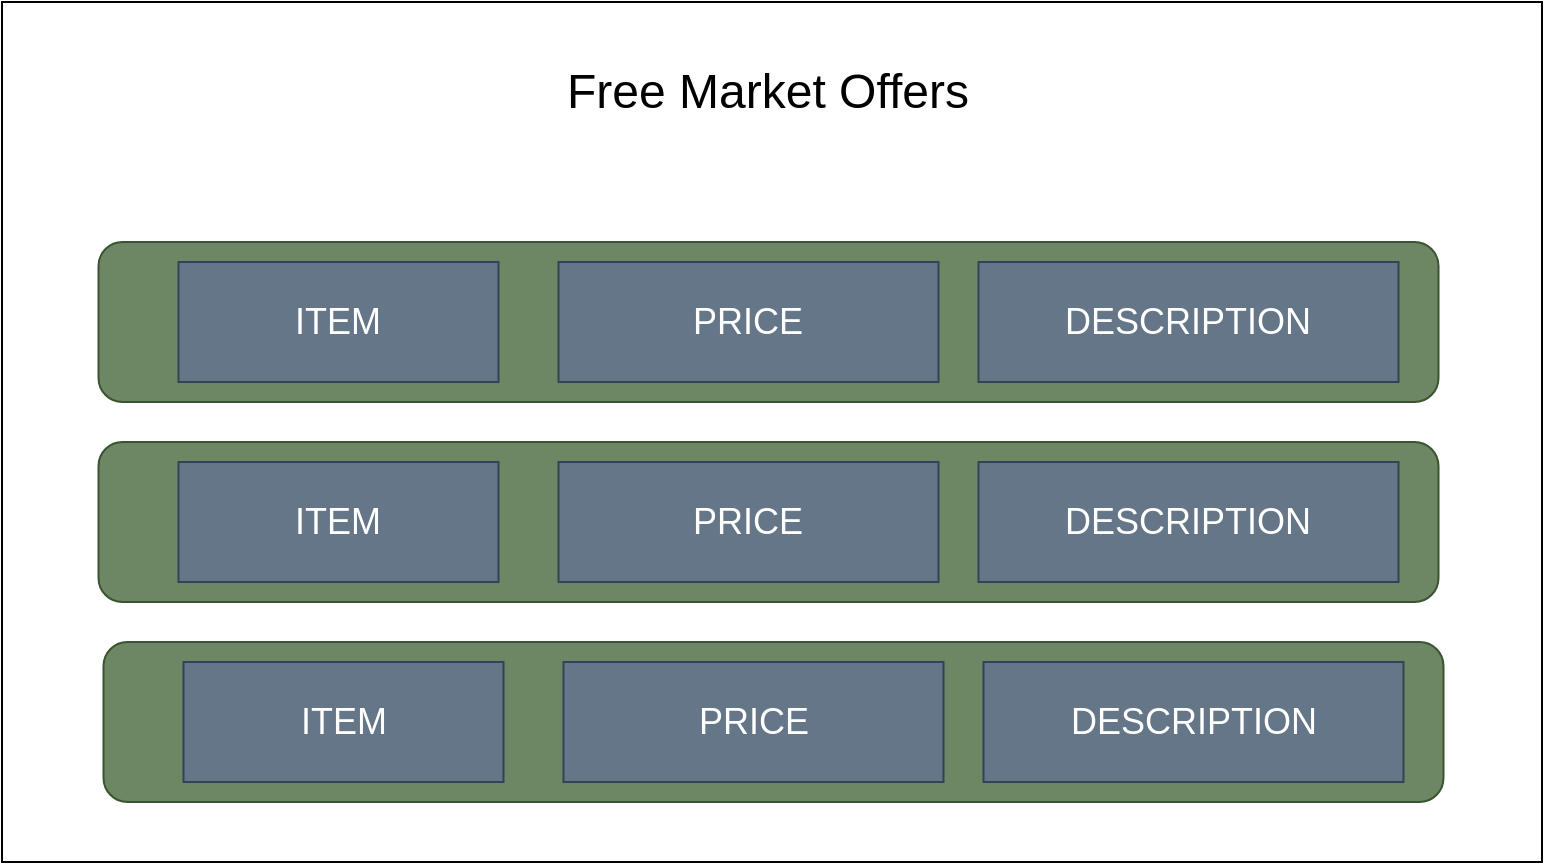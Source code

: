<mxfile>
    <diagram id="RjoTIrvvtPjA3gkt8URY" name="Page-1">
        <mxGraphModel dx="438" dy="771" grid="1" gridSize="10" guides="1" tooltips="1" connect="1" arrows="1" fold="1" page="1" pageScale="1" pageWidth="850" pageHeight="1100" math="0" shadow="0">
            <root>
                <mxCell id="0"/>
                <mxCell id="1" parent="0"/>
                <mxCell id="2" value="" style="group" vertex="1" connectable="0" parent="1">
                    <mxGeometry x="900" y="130" width="770" height="430" as="geometry"/>
                </mxCell>
                <mxCell id="3" value="" style="whiteSpace=wrap;html=1;" vertex="1" parent="2">
                    <mxGeometry width="770" height="430" as="geometry"/>
                </mxCell>
                <mxCell id="4" value="&lt;font style=&quot;font-size: 24px&quot;&gt;Free Market Offers&lt;/font&gt;" style="text;html=1;strokeColor=none;fillColor=none;align=center;verticalAlign=middle;whiteSpace=wrap;rounded=0;fontSize=18;" vertex="1" parent="2">
                    <mxGeometry x="268.25" y="30" width="230" height="30" as="geometry"/>
                </mxCell>
                <mxCell id="5" value="" style="group" vertex="1" connectable="0" parent="2">
                    <mxGeometry x="48.25" y="120" width="670" height="80" as="geometry"/>
                </mxCell>
                <mxCell id="6" value="" style="rounded=1;whiteSpace=wrap;html=1;fontSize=18;strokeColor=#3A5431;fillColor=#6d8764;fontColor=#ffffff;" vertex="1" parent="5">
                    <mxGeometry width="670" height="80" as="geometry"/>
                </mxCell>
                <mxCell id="7" value="ITEM" style="rounded=0;whiteSpace=wrap;html=1;fontSize=18;strokeColor=#314354;fillColor=#647687;fontColor=#ffffff;" vertex="1" parent="5">
                    <mxGeometry x="40" y="10" width="160" height="60" as="geometry"/>
                </mxCell>
                <mxCell id="8" value="PRICE" style="rounded=0;whiteSpace=wrap;html=1;fontSize=18;strokeColor=#314354;fillColor=#647687;fontColor=#ffffff;" vertex="1" parent="5">
                    <mxGeometry x="230" y="10" width="190" height="60" as="geometry"/>
                </mxCell>
                <mxCell id="9" value="DESCRIPTION" style="rounded=0;whiteSpace=wrap;html=1;fontSize=18;strokeColor=#314354;fillColor=#647687;fontColor=#ffffff;" vertex="1" parent="5">
                    <mxGeometry x="440" y="10" width="210" height="60" as="geometry"/>
                </mxCell>
                <mxCell id="10" value="" style="group" vertex="1" connectable="0" parent="2">
                    <mxGeometry x="48.25" y="220" width="670" height="80" as="geometry"/>
                </mxCell>
                <mxCell id="11" value="" style="rounded=1;whiteSpace=wrap;html=1;fontSize=18;strokeColor=#3A5431;fillColor=#6d8764;fontColor=#ffffff;" vertex="1" parent="10">
                    <mxGeometry width="670" height="80" as="geometry"/>
                </mxCell>
                <mxCell id="12" value="ITEM" style="rounded=0;whiteSpace=wrap;html=1;fontSize=18;strokeColor=#314354;fillColor=#647687;fontColor=#ffffff;" vertex="1" parent="10">
                    <mxGeometry x="40" y="10" width="160" height="60" as="geometry"/>
                </mxCell>
                <mxCell id="13" value="PRICE" style="rounded=0;whiteSpace=wrap;html=1;fontSize=18;strokeColor=#314354;fillColor=#647687;fontColor=#ffffff;" vertex="1" parent="10">
                    <mxGeometry x="230" y="10" width="190" height="60" as="geometry"/>
                </mxCell>
                <mxCell id="14" value="DESCRIPTION" style="rounded=0;whiteSpace=wrap;html=1;fontSize=18;strokeColor=#314354;fillColor=#647687;fontColor=#ffffff;" vertex="1" parent="10">
                    <mxGeometry x="440" y="10" width="210" height="60" as="geometry"/>
                </mxCell>
                <mxCell id="15" value="" style="group" vertex="1" connectable="0" parent="2">
                    <mxGeometry x="50.75" y="320" width="670" height="80" as="geometry"/>
                </mxCell>
                <mxCell id="16" value="" style="rounded=1;whiteSpace=wrap;html=1;fontSize=18;strokeColor=#3A5431;fillColor=#6d8764;fontColor=#ffffff;" vertex="1" parent="15">
                    <mxGeometry width="670" height="80" as="geometry"/>
                </mxCell>
                <mxCell id="17" value="ITEM" style="rounded=0;whiteSpace=wrap;html=1;fontSize=18;strokeColor=#314354;fillColor=#647687;fontColor=#ffffff;" vertex="1" parent="15">
                    <mxGeometry x="40" y="10" width="160" height="60" as="geometry"/>
                </mxCell>
                <mxCell id="18" value="PRICE" style="rounded=0;whiteSpace=wrap;html=1;fontSize=18;strokeColor=#314354;fillColor=#647687;fontColor=#ffffff;" vertex="1" parent="15">
                    <mxGeometry x="230" y="10" width="190" height="60" as="geometry"/>
                </mxCell>
                <mxCell id="19" value="DESCRIPTION" style="rounded=0;whiteSpace=wrap;html=1;fontSize=18;strokeColor=#314354;fillColor=#647687;fontColor=#ffffff;" vertex="1" parent="15">
                    <mxGeometry x="440" y="10" width="210" height="60" as="geometry"/>
                </mxCell>
            </root>
        </mxGraphModel>
    </diagram>
</mxfile>